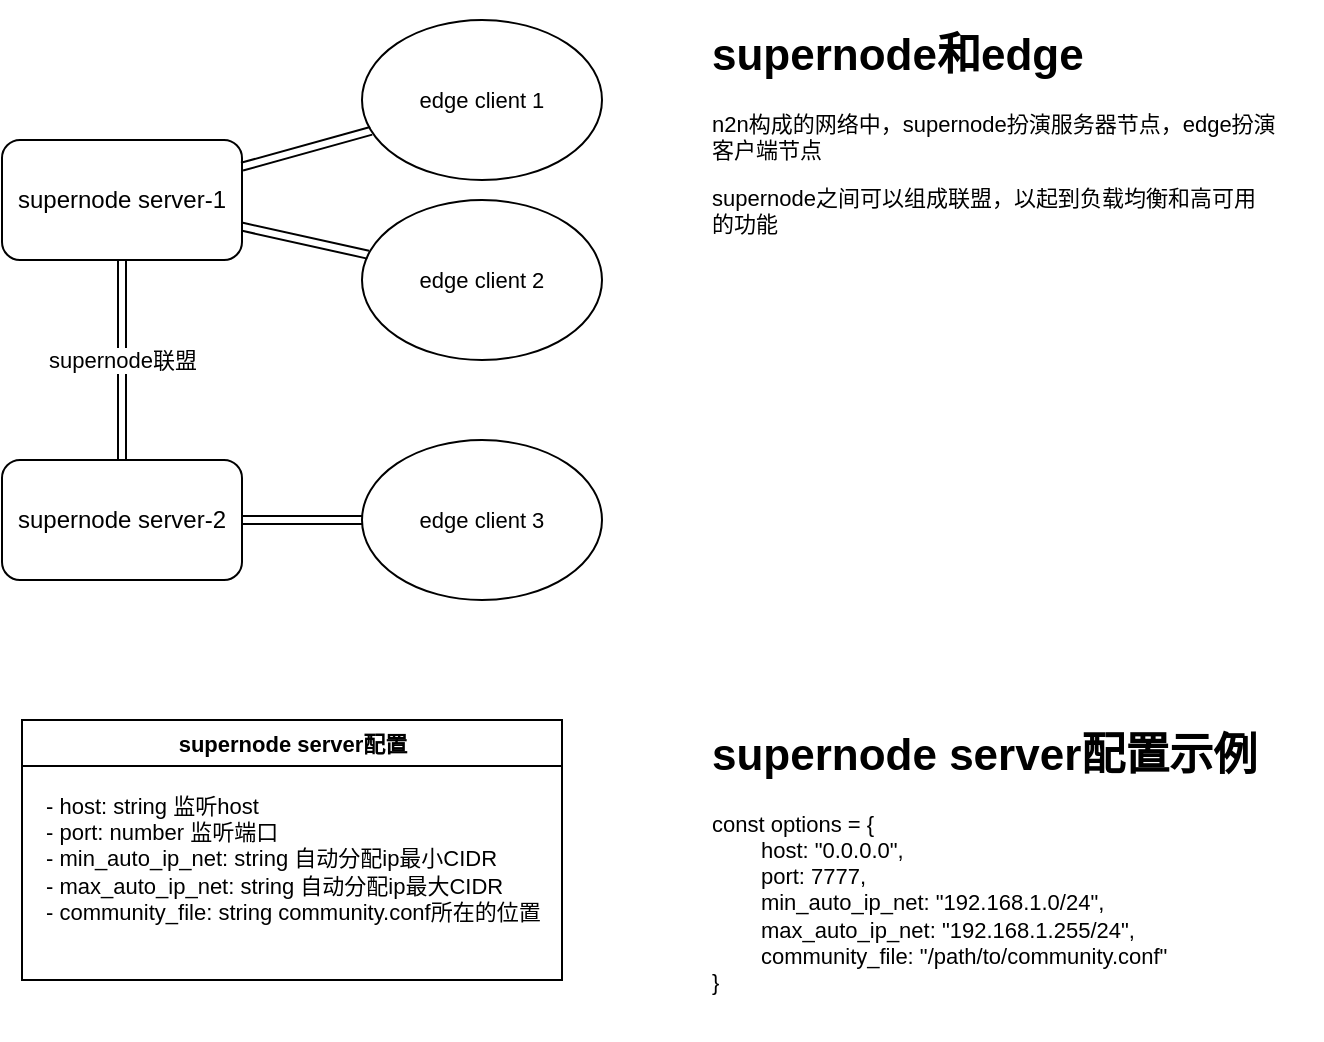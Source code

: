 <mxfile>
    <diagram id="56gqLJaiQ2s4-1sYucTW" name="第 1 页">
        <mxGraphModel dx="1725" dy="620" grid="1" gridSize="10" guides="1" tooltips="1" connect="1" arrows="1" fold="1" page="1" pageScale="1" pageWidth="827" pageHeight="1169" math="0" shadow="0">
            <root>
                <mxCell id="0"/>
                <mxCell id="1" parent="0"/>
                <mxCell id="14" value="" style="group" vertex="1" connectable="0" parent="1">
                    <mxGeometry x="-810" y="80" width="640" height="290" as="geometry"/>
                </mxCell>
                <mxCell id="2" value="supernode server-1" style="rounded=1;whiteSpace=wrap;html=1;" vertex="1" parent="14">
                    <mxGeometry y="60" width="120" height="60" as="geometry"/>
                </mxCell>
                <mxCell id="3" value="supernode server-2" style="rounded=1;whiteSpace=wrap;html=1;" vertex="1" parent="14">
                    <mxGeometry y="220" width="120" height="60" as="geometry"/>
                </mxCell>
                <mxCell id="4" value="supernode联盟" style="edgeStyle=none;html=1;shape=link;" edge="1" parent="14" source="2" target="3">
                    <mxGeometry relative="1" as="geometry"/>
                </mxCell>
                <mxCell id="5" value="&lt;h1 dir=&quot;auto&quot; style=&quot;box-sizing: border-box ; margin-right: 0px ; margin-bottom: 16px ; margin-left: 0px ; line-height: 1.25 ; padding-bottom: 0.3em ; border-bottom: 1px solid ; color: rgb(36 , 41 , 47) ; font-family: , &amp;#34;system-ui&amp;#34; , &amp;#34;segoe ui&amp;#34; , &amp;#34;noto sans&amp;#34; , &amp;#34;helvetica&amp;#34; , &amp;#34;arial&amp;#34; , sans-serif , &amp;#34;apple color emoji&amp;#34; , &amp;#34;segoe ui emoji&amp;#34; ; margin-top: 0px&quot;&gt;&lt;br&gt;&lt;/h1&gt;" style="edgeLabel;html=1;align=center;verticalAlign=middle;resizable=0;points=[];" vertex="1" connectable="0" parent="4">
                    <mxGeometry x="-0.14" y="1" relative="1" as="geometry">
                        <mxPoint as="offset"/>
                    </mxGeometry>
                </mxCell>
                <mxCell id="7" value="edge client 1" style="ellipse;whiteSpace=wrap;html=1;labelBackgroundColor=default;fontFamily=Helvetica;fontSize=11;fontColor=default;fillColor=none;gradientColor=none;" vertex="1" parent="14">
                    <mxGeometry x="180" width="120" height="80" as="geometry"/>
                </mxCell>
                <mxCell id="8" value="" style="edgeStyle=none;shape=link;html=1;fontFamily=Helvetica;fontSize=11;fontColor=default;" edge="1" parent="14" source="2" target="7">
                    <mxGeometry relative="1" as="geometry"/>
                </mxCell>
                <mxCell id="9" value="edge client 2" style="ellipse;whiteSpace=wrap;html=1;labelBackgroundColor=default;fontFamily=Helvetica;fontSize=11;fontColor=default;fillColor=none;gradientColor=none;" vertex="1" parent="14">
                    <mxGeometry x="180" y="90" width="120" height="80" as="geometry"/>
                </mxCell>
                <mxCell id="11" value="" style="edgeStyle=none;shape=link;html=1;fontFamily=Helvetica;fontSize=11;fontColor=default;" edge="1" parent="14" source="2" target="9">
                    <mxGeometry relative="1" as="geometry"/>
                </mxCell>
                <mxCell id="10" value="edge client 3" style="ellipse;whiteSpace=wrap;html=1;labelBackgroundColor=default;fontFamily=Helvetica;fontSize=11;fontColor=default;fillColor=none;gradientColor=none;" vertex="1" parent="14">
                    <mxGeometry x="180" y="210" width="120" height="80" as="geometry"/>
                </mxCell>
                <mxCell id="12" value="" style="edgeStyle=none;shape=link;html=1;fontFamily=Helvetica;fontSize=11;fontColor=default;" edge="1" parent="14" source="3" target="10">
                    <mxGeometry relative="1" as="geometry"/>
                </mxCell>
                <mxCell id="13" value="&lt;h1&gt;supernode和edge&lt;/h1&gt;&lt;p&gt;n2n构成的网络中，supernode扮演服务器节点，edge扮演客户端节点&lt;/p&gt;&lt;p&gt;supernode之间可以组成联盟，以起到负载均衡和高可用的功能&lt;/p&gt;" style="text;html=1;strokeColor=none;fillColor=none;spacing=5;spacingTop=-20;whiteSpace=wrap;overflow=hidden;rounded=0;labelBackgroundColor=default;fontFamily=Helvetica;fontSize=11;fontColor=default;" vertex="1" parent="14">
                    <mxGeometry x="350" width="290" height="120" as="geometry"/>
                </mxCell>
                <mxCell id="20" value="" style="group" vertex="1" connectable="0" parent="1">
                    <mxGeometry x="-800" y="430" width="650" height="160" as="geometry"/>
                </mxCell>
                <mxCell id="15" value="supernode server配置" style="swimlane;labelBackgroundColor=default;fontFamily=Helvetica;fontSize=11;fontColor=default;fillColor=none;gradientColor=none;html=1;startSize=23;" vertex="1" parent="20">
                    <mxGeometry width="270" height="130" as="geometry">
                        <mxRectangle x="-800" y="440" width="110" height="23" as="alternateBounds"/>
                    </mxGeometry>
                </mxCell>
                <mxCell id="18" value="- host: string 监听host&lt;br&gt;- port: number 监听端口&lt;br&gt;- min_auto_ip_net: string 自动分配ip最小CIDR&lt;br&gt;- max_auto_ip_net: string 自动分配ip最大CIDR&lt;br&gt;- community_file: string community.conf所在的位置&lt;br&gt;" style="text;html=1;align=left;verticalAlign=top;resizable=0;points=[];autosize=1;strokeColor=none;fillColor=none;fontSize=11;fontFamily=Helvetica;fontColor=default;" vertex="1" parent="15">
                    <mxGeometry x="10" y="30" width="260" height="70" as="geometry"/>
                </mxCell>
                <mxCell id="19" value="&lt;h1&gt;supernode server配置示例&lt;/h1&gt;&lt;div&gt;const options = {&lt;/div&gt;&lt;div&gt;&lt;span style=&quot;white-space: pre&quot;&gt;&#9;&lt;/span&gt;host: &quot;0.0.0.0&quot;,&lt;br&gt;&lt;/div&gt;&lt;div&gt;&lt;span style=&quot;white-space: pre&quot;&gt;&#9;&lt;/span&gt;port: 7777,&lt;br&gt;&lt;/div&gt;&lt;div&gt;&lt;span style=&quot;white-space: pre&quot;&gt;&#9;&lt;/span&gt;min_auto_ip_net: &quot;192.168.1.0/24&quot;,&lt;br&gt;&lt;/div&gt;&lt;div&gt;&lt;span style=&quot;white-space: pre&quot;&gt;&#9;&lt;/span&gt;max_auto_ip_net: &quot;192.168.1.255/24&quot;,&lt;br&gt;&lt;/div&gt;&lt;div&gt;&lt;span style=&quot;white-space: pre&quot;&gt;&#9;&lt;/span&gt;community_file: &quot;/path/to/community.conf&quot;&lt;br&gt;&lt;/div&gt;&lt;div&gt;}&lt;/div&gt;" style="text;html=1;strokeColor=none;fillColor=none;spacing=5;spacingTop=-20;whiteSpace=wrap;overflow=hidden;rounded=0;labelBackgroundColor=default;fontFamily=Helvetica;fontSize=11;fontColor=default;" vertex="1" parent="20">
                    <mxGeometry x="340" width="310" height="160" as="geometry"/>
                </mxCell>
            </root>
        </mxGraphModel>
    </diagram>
</mxfile>